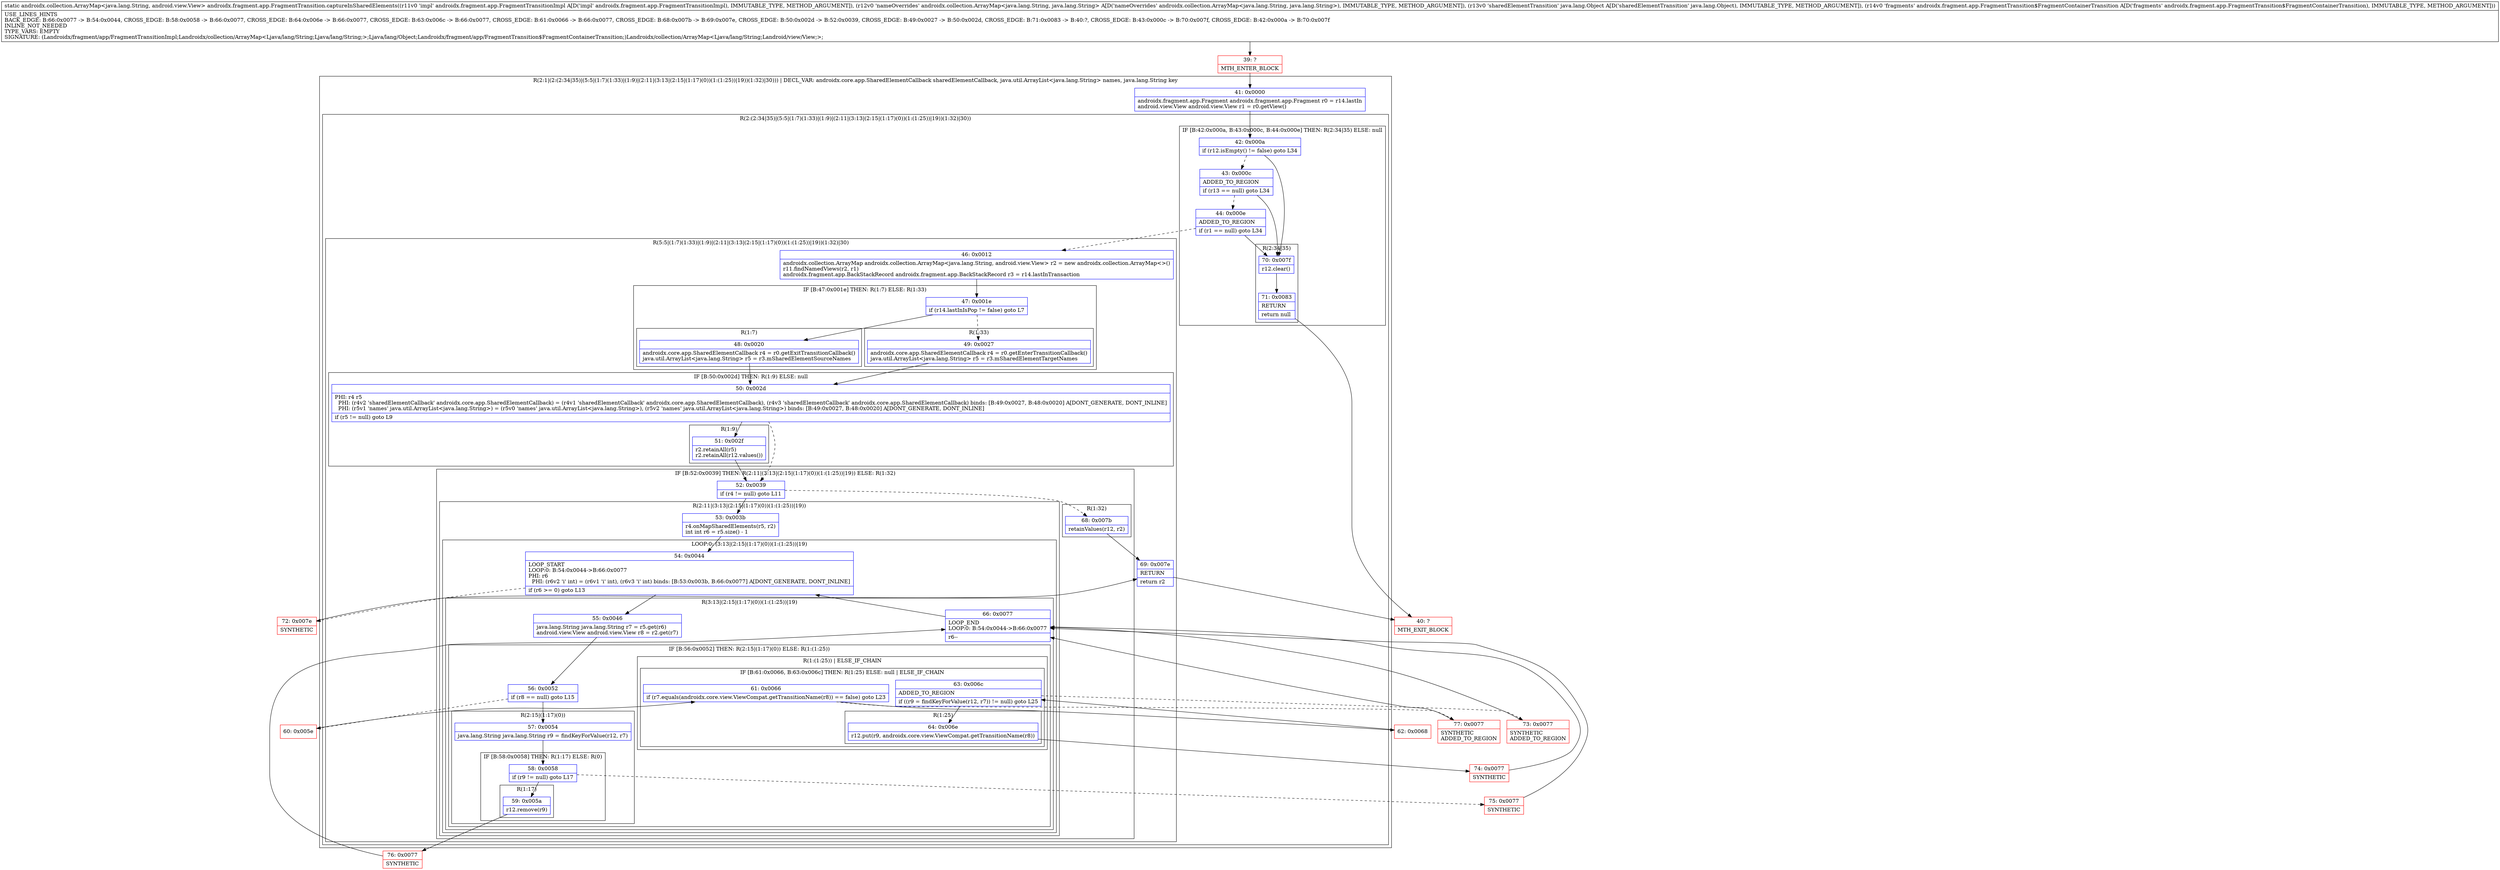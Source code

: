 digraph "CFG forandroidx.fragment.app.FragmentTransition.captureInSharedElements(Landroidx\/fragment\/app\/FragmentTransitionImpl;Landroidx\/collection\/ArrayMap;Ljava\/lang\/Object;Landroidx\/fragment\/app\/FragmentTransition$FragmentContainerTransition;)Landroidx\/collection\/ArrayMap;" {
subgraph cluster_Region_1601460930 {
label = "R(2:1|(2:(2:34|35)|(5:5|(1:7)(1:33)|(1:9)|(2:11|(3:13|(2:15|(1:17)(0))(1:(1:25))|19))(1:32)|30))) | DECL_VAR: androidx.core.app.SharedElementCallback sharedElementCallback, java.util.ArrayList\<java.lang.String\> names, java.lang.String key\l";
node [shape=record,color=blue];
Node_41 [shape=record,label="{41\:\ 0x0000|androidx.fragment.app.Fragment androidx.fragment.app.Fragment r0 = r14.lastIn\landroid.view.View android.view.View r1 = r0.getView()\l}"];
subgraph cluster_Region_660504022 {
label = "R(2:(2:34|35)|(5:5|(1:7)(1:33)|(1:9)|(2:11|(3:13|(2:15|(1:17)(0))(1:(1:25))|19))(1:32)|30))";
node [shape=record,color=blue];
subgraph cluster_IfRegion_1116337551 {
label = "IF [B:42:0x000a, B:43:0x000c, B:44:0x000e] THEN: R(2:34|35) ELSE: null";
node [shape=record,color=blue];
Node_42 [shape=record,label="{42\:\ 0x000a|if (r12.isEmpty() != false) goto L34\l}"];
Node_43 [shape=record,label="{43\:\ 0x000c|ADDED_TO_REGION\l|if (r13 == null) goto L34\l}"];
Node_44 [shape=record,label="{44\:\ 0x000e|ADDED_TO_REGION\l|if (r1 == null) goto L34\l}"];
subgraph cluster_Region_1890030512 {
label = "R(2:34|35)";
node [shape=record,color=blue];
Node_70 [shape=record,label="{70\:\ 0x007f|r12.clear()\l}"];
Node_71 [shape=record,label="{71\:\ 0x0083|RETURN\l|return null\l}"];
}
}
subgraph cluster_Region_1070994774 {
label = "R(5:5|(1:7)(1:33)|(1:9)|(2:11|(3:13|(2:15|(1:17)(0))(1:(1:25))|19))(1:32)|30)";
node [shape=record,color=blue];
Node_46 [shape=record,label="{46\:\ 0x0012|androidx.collection.ArrayMap androidx.collection.ArrayMap\<java.lang.String, android.view.View\> r2 = new androidx.collection.ArrayMap\<\>()\lr11.findNamedViews(r2, r1)\landroidx.fragment.app.BackStackRecord androidx.fragment.app.BackStackRecord r3 = r14.lastInTransaction\l}"];
subgraph cluster_IfRegion_1244380830 {
label = "IF [B:47:0x001e] THEN: R(1:7) ELSE: R(1:33)";
node [shape=record,color=blue];
Node_47 [shape=record,label="{47\:\ 0x001e|if (r14.lastInIsPop != false) goto L7\l}"];
subgraph cluster_Region_2004734611 {
label = "R(1:7)";
node [shape=record,color=blue];
Node_48 [shape=record,label="{48\:\ 0x0020|androidx.core.app.SharedElementCallback r4 = r0.getExitTransitionCallback()\ljava.util.ArrayList\<java.lang.String\> r5 = r3.mSharedElementSourceNames\l}"];
}
subgraph cluster_Region_380328208 {
label = "R(1:33)";
node [shape=record,color=blue];
Node_49 [shape=record,label="{49\:\ 0x0027|androidx.core.app.SharedElementCallback r4 = r0.getEnterTransitionCallback()\ljava.util.ArrayList\<java.lang.String\> r5 = r3.mSharedElementTargetNames\l}"];
}
}
subgraph cluster_IfRegion_1264177029 {
label = "IF [B:50:0x002d] THEN: R(1:9) ELSE: null";
node [shape=record,color=blue];
Node_50 [shape=record,label="{50\:\ 0x002d|PHI: r4 r5 \l  PHI: (r4v2 'sharedElementCallback' androidx.core.app.SharedElementCallback) = (r4v1 'sharedElementCallback' androidx.core.app.SharedElementCallback), (r4v3 'sharedElementCallback' androidx.core.app.SharedElementCallback) binds: [B:49:0x0027, B:48:0x0020] A[DONT_GENERATE, DONT_INLINE]\l  PHI: (r5v1 'names' java.util.ArrayList\<java.lang.String\>) = (r5v0 'names' java.util.ArrayList\<java.lang.String\>), (r5v2 'names' java.util.ArrayList\<java.lang.String\>) binds: [B:49:0x0027, B:48:0x0020] A[DONT_GENERATE, DONT_INLINE]\l|if (r5 != null) goto L9\l}"];
subgraph cluster_Region_640065909 {
label = "R(1:9)";
node [shape=record,color=blue];
Node_51 [shape=record,label="{51\:\ 0x002f|r2.retainAll(r5)\lr2.retainAll(r12.values())\l}"];
}
}
subgraph cluster_IfRegion_532528117 {
label = "IF [B:52:0x0039] THEN: R(2:11|(3:13|(2:15|(1:17)(0))(1:(1:25))|19)) ELSE: R(1:32)";
node [shape=record,color=blue];
Node_52 [shape=record,label="{52\:\ 0x0039|if (r4 != null) goto L11\l}"];
subgraph cluster_Region_1778978680 {
label = "R(2:11|(3:13|(2:15|(1:17)(0))(1:(1:25))|19))";
node [shape=record,color=blue];
Node_53 [shape=record,label="{53\:\ 0x003b|r4.onMapSharedElements(r5, r2)\lint int r6 = r5.size() \- 1\l}"];
subgraph cluster_LoopRegion_2079082074 {
label = "LOOP:0: (3:13|(2:15|(1:17)(0))(1:(1:25))|19)";
node [shape=record,color=blue];
Node_54 [shape=record,label="{54\:\ 0x0044|LOOP_START\lLOOP:0: B:54:0x0044\-\>B:66:0x0077\lPHI: r6 \l  PHI: (r6v2 'i' int) = (r6v1 'i' int), (r6v3 'i' int) binds: [B:53:0x003b, B:66:0x0077] A[DONT_GENERATE, DONT_INLINE]\l|if (r6 \>= 0) goto L13\l}"];
subgraph cluster_Region_1730263611 {
label = "R(3:13|(2:15|(1:17)(0))(1:(1:25))|19)";
node [shape=record,color=blue];
Node_55 [shape=record,label="{55\:\ 0x0046|java.lang.String java.lang.String r7 = r5.get(r6)\landroid.view.View android.view.View r8 = r2.get(r7)\l}"];
subgraph cluster_IfRegion_1224134585 {
label = "IF [B:56:0x0052] THEN: R(2:15|(1:17)(0)) ELSE: R(1:(1:25))";
node [shape=record,color=blue];
Node_56 [shape=record,label="{56\:\ 0x0052|if (r8 == null) goto L15\l}"];
subgraph cluster_Region_1497166992 {
label = "R(2:15|(1:17)(0))";
node [shape=record,color=blue];
Node_57 [shape=record,label="{57\:\ 0x0054|java.lang.String java.lang.String r9 = findKeyForValue(r12, r7)\l}"];
subgraph cluster_IfRegion_1872193705 {
label = "IF [B:58:0x0058] THEN: R(1:17) ELSE: R(0)";
node [shape=record,color=blue];
Node_58 [shape=record,label="{58\:\ 0x0058|if (r9 != null) goto L17\l}"];
subgraph cluster_Region_1868472760 {
label = "R(1:17)";
node [shape=record,color=blue];
Node_59 [shape=record,label="{59\:\ 0x005a|r12.remove(r9)\l}"];
}
subgraph cluster_Region_1397461409 {
label = "R(0)";
node [shape=record,color=blue];
}
}
}
subgraph cluster_Region_1141053976 {
label = "R(1:(1:25)) | ELSE_IF_CHAIN\l";
node [shape=record,color=blue];
subgraph cluster_IfRegion_858160622 {
label = "IF [B:61:0x0066, B:63:0x006c] THEN: R(1:25) ELSE: null | ELSE_IF_CHAIN\l";
node [shape=record,color=blue];
Node_61 [shape=record,label="{61\:\ 0x0066|if (r7.equals(androidx.core.view.ViewCompat.getTransitionName(r8)) == false) goto L23\l}"];
Node_63 [shape=record,label="{63\:\ 0x006c|ADDED_TO_REGION\l|if ((r9 = findKeyForValue(r12, r7)) != null) goto L25\l}"];
subgraph cluster_Region_1362202219 {
label = "R(1:25)";
node [shape=record,color=blue];
Node_64 [shape=record,label="{64\:\ 0x006e|r12.put(r9, androidx.core.view.ViewCompat.getTransitionName(r8))\l}"];
}
}
}
}
Node_66 [shape=record,label="{66\:\ 0x0077|LOOP_END\lLOOP:0: B:54:0x0044\-\>B:66:0x0077\l|r6\-\-\l}"];
}
}
}
subgraph cluster_Region_1750236972 {
label = "R(1:32)";
node [shape=record,color=blue];
Node_68 [shape=record,label="{68\:\ 0x007b|retainValues(r12, r2)\l}"];
}
}
Node_69 [shape=record,label="{69\:\ 0x007e|RETURN\l|return r2\l}"];
}
}
}
Node_39 [shape=record,color=red,label="{39\:\ ?|MTH_ENTER_BLOCK\l}"];
Node_76 [shape=record,color=red,label="{76\:\ 0x0077|SYNTHETIC\l}"];
Node_75 [shape=record,color=red,label="{75\:\ 0x0077|SYNTHETIC\l}"];
Node_60 [shape=record,color=red,label="{60\:\ 0x005e}"];
Node_62 [shape=record,color=red,label="{62\:\ 0x0068}"];
Node_74 [shape=record,color=red,label="{74\:\ 0x0077|SYNTHETIC\l}"];
Node_73 [shape=record,color=red,label="{73\:\ 0x0077|SYNTHETIC\lADDED_TO_REGION\l}"];
Node_77 [shape=record,color=red,label="{77\:\ 0x0077|SYNTHETIC\lADDED_TO_REGION\l}"];
Node_72 [shape=record,color=red,label="{72\:\ 0x007e|SYNTHETIC\l}"];
Node_40 [shape=record,color=red,label="{40\:\ ?|MTH_EXIT_BLOCK\l}"];
MethodNode[shape=record,label="{static androidx.collection.ArrayMap\<java.lang.String, android.view.View\> androidx.fragment.app.FragmentTransition.captureInSharedElements((r11v0 'impl' androidx.fragment.app.FragmentTransitionImpl A[D('impl' androidx.fragment.app.FragmentTransitionImpl), IMMUTABLE_TYPE, METHOD_ARGUMENT]), (r12v0 'nameOverrides' androidx.collection.ArrayMap\<java.lang.String, java.lang.String\> A[D('nameOverrides' androidx.collection.ArrayMap\<java.lang.String, java.lang.String\>), IMMUTABLE_TYPE, METHOD_ARGUMENT]), (r13v0 'sharedElementTransition' java.lang.Object A[D('sharedElementTransition' java.lang.Object), IMMUTABLE_TYPE, METHOD_ARGUMENT]), (r14v0 'fragments' androidx.fragment.app.FragmentTransition$FragmentContainerTransition A[D('fragments' androidx.fragment.app.FragmentTransition$FragmentContainerTransition), IMMUTABLE_TYPE, METHOD_ARGUMENT]))  | USE_LINES_HINTS\lBACK_EDGE: B:66:0x0077 \-\> B:54:0x0044, CROSS_EDGE: B:58:0x0058 \-\> B:66:0x0077, CROSS_EDGE: B:64:0x006e \-\> B:66:0x0077, CROSS_EDGE: B:63:0x006c \-\> B:66:0x0077, CROSS_EDGE: B:61:0x0066 \-\> B:66:0x0077, CROSS_EDGE: B:68:0x007b \-\> B:69:0x007e, CROSS_EDGE: B:50:0x002d \-\> B:52:0x0039, CROSS_EDGE: B:49:0x0027 \-\> B:50:0x002d, CROSS_EDGE: B:71:0x0083 \-\> B:40:?, CROSS_EDGE: B:43:0x000c \-\> B:70:0x007f, CROSS_EDGE: B:42:0x000a \-\> B:70:0x007f\lINLINE_NOT_NEEDED\lTYPE_VARS: EMPTY\lSIGNATURE: (Landroidx\/fragment\/app\/FragmentTransitionImpl;Landroidx\/collection\/ArrayMap\<Ljava\/lang\/String;Ljava\/lang\/String;\>;Ljava\/lang\/Object;Landroidx\/fragment\/app\/FragmentTransition$FragmentContainerTransition;)Landroidx\/collection\/ArrayMap\<Ljava\/lang\/String;Landroid\/view\/View;\>;\l}"];
MethodNode -> Node_39;Node_41 -> Node_42;
Node_42 -> Node_43[style=dashed];
Node_42 -> Node_70;
Node_43 -> Node_44[style=dashed];
Node_43 -> Node_70;
Node_44 -> Node_46[style=dashed];
Node_44 -> Node_70;
Node_70 -> Node_71;
Node_71 -> Node_40;
Node_46 -> Node_47;
Node_47 -> Node_48;
Node_47 -> Node_49[style=dashed];
Node_48 -> Node_50;
Node_49 -> Node_50;
Node_50 -> Node_51;
Node_50 -> Node_52[style=dashed];
Node_51 -> Node_52;
Node_52 -> Node_53;
Node_52 -> Node_68[style=dashed];
Node_53 -> Node_54;
Node_54 -> Node_55;
Node_54 -> Node_72[style=dashed];
Node_55 -> Node_56;
Node_56 -> Node_57;
Node_56 -> Node_60[style=dashed];
Node_57 -> Node_58;
Node_58 -> Node_59;
Node_58 -> Node_75[style=dashed];
Node_59 -> Node_76;
Node_61 -> Node_62;
Node_61 -> Node_77[style=dashed];
Node_63 -> Node_64;
Node_63 -> Node_73[style=dashed];
Node_64 -> Node_74;
Node_66 -> Node_54;
Node_68 -> Node_69;
Node_69 -> Node_40;
Node_39 -> Node_41;
Node_76 -> Node_66;
Node_75 -> Node_66;
Node_60 -> Node_61;
Node_62 -> Node_63;
Node_74 -> Node_66;
Node_73 -> Node_66;
Node_77 -> Node_66;
Node_72 -> Node_69;
}

